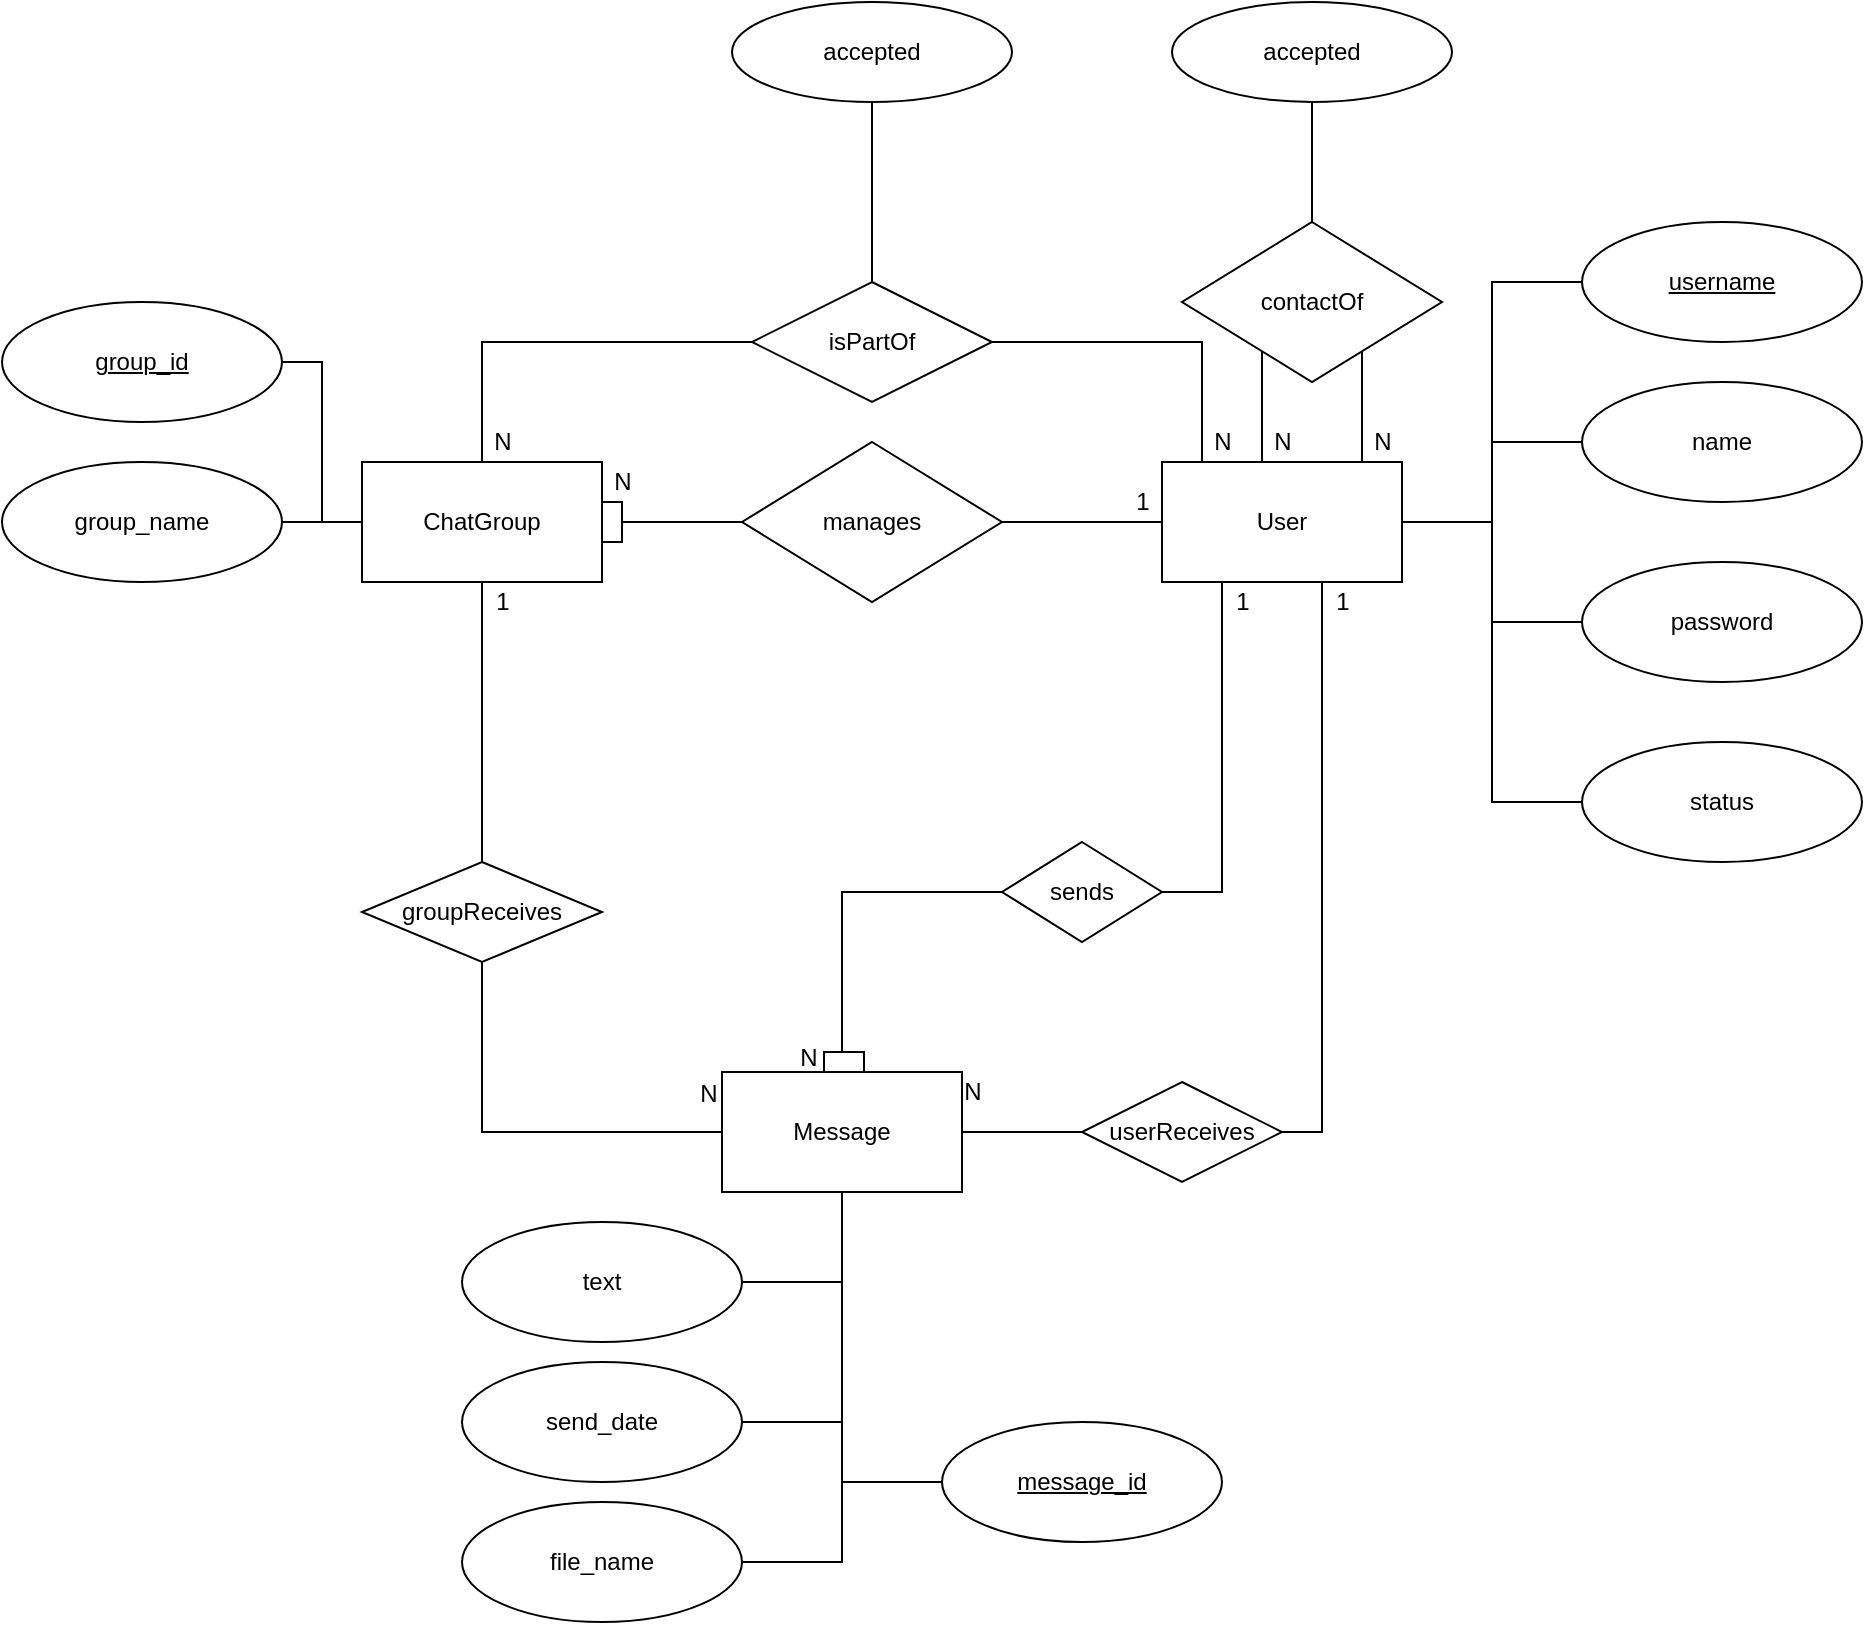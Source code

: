 <mxfile version="15.9.1" type="device"><diagram id="g-lxo4QBZGqu9dMdxUpc" name="Page-1"><mxGraphModel dx="2062" dy="772" grid="1" gridSize="10" guides="1" tooltips="1" connect="1" arrows="1" fold="1" page="1" pageScale="1" pageWidth="850" pageHeight="1100" math="0" shadow="0"><root><mxCell id="0"/><mxCell id="1" parent="0"/><mxCell id="m7dTiv6DA_554VAflTbL-1" style="edgeStyle=orthogonalEdgeStyle;rounded=0;orthogonalLoop=1;jettySize=auto;html=1;exitX=1;exitY=0.5;exitDx=0;exitDy=0;entryX=0;entryY=0.5;entryDx=0;entryDy=0;endArrow=none;endFill=0;" parent="1" source="m7dTiv6DA_554VAflTbL-11" target="m7dTiv6DA_554VAflTbL-19" edge="1"><mxGeometry relative="1" as="geometry"/></mxCell><mxCell id="m7dTiv6DA_554VAflTbL-2" style="edgeStyle=orthogonalEdgeStyle;rounded=0;orthogonalLoop=1;jettySize=auto;html=1;exitX=1;exitY=0.5;exitDx=0;exitDy=0;endArrow=none;endFill=0;" parent="1" source="m7dTiv6DA_554VAflTbL-11" target="m7dTiv6DA_554VAflTbL-18" edge="1"><mxGeometry relative="1" as="geometry"/></mxCell><mxCell id="m7dTiv6DA_554VAflTbL-3" style="edgeStyle=orthogonalEdgeStyle;rounded=0;orthogonalLoop=1;jettySize=auto;html=1;exitX=1;exitY=0.5;exitDx=0;exitDy=0;entryX=0;entryY=0.5;entryDx=0;entryDy=0;endArrow=none;endFill=0;" parent="1" source="m7dTiv6DA_554VAflTbL-11" target="m7dTiv6DA_554VAflTbL-17" edge="1"><mxGeometry relative="1" as="geometry"/></mxCell><mxCell id="m7dTiv6DA_554VAflTbL-4" style="edgeStyle=orthogonalEdgeStyle;rounded=0;orthogonalLoop=1;jettySize=auto;html=1;exitX=1;exitY=0.5;exitDx=0;exitDy=0;entryX=0;entryY=0.5;entryDx=0;entryDy=0;endArrow=none;endFill=0;" parent="1" source="m7dTiv6DA_554VAflTbL-11" target="m7dTiv6DA_554VAflTbL-23" edge="1"><mxGeometry relative="1" as="geometry"/></mxCell><mxCell id="m7dTiv6DA_554VAflTbL-5" style="edgeStyle=orthogonalEdgeStyle;rounded=0;orthogonalLoop=1;jettySize=auto;html=1;endArrow=none;endFill=0;entryX=1;entryY=1;entryDx=0;entryDy=0;" parent="1" source="m7dTiv6DA_554VAflTbL-11" target="m7dTiv6DA_554VAflTbL-25" edge="1"><mxGeometry relative="1" as="geometry"><Array as="points"><mxPoint x="1080" y="320"/></Array></mxGeometry></mxCell><mxCell id="m7dTiv6DA_554VAflTbL-7" style="edgeStyle=orthogonalEdgeStyle;rounded=0;orthogonalLoop=1;jettySize=auto;html=1;exitX=0;exitY=0.5;exitDx=0;exitDy=0;endArrow=none;endFill=0;" parent="1" source="m7dTiv6DA_554VAflTbL-11" target="m7dTiv6DA_554VAflTbL-30" edge="1"><mxGeometry relative="1" as="geometry"><Array as="points"><mxPoint x="920" y="410"/><mxPoint x="920" y="410"/></Array></mxGeometry></mxCell><mxCell id="m7dTiv6DA_554VAflTbL-9" style="edgeStyle=orthogonalEdgeStyle;rounded=0;orthogonalLoop=1;jettySize=auto;html=1;endArrow=none;endFill=0;entryX=1;entryY=0.5;entryDx=0;entryDy=0;" parent="1" source="m7dTiv6DA_554VAflTbL-11" target="fadl6H_afQ0UaAhuym79-29" edge="1"><mxGeometry relative="1" as="geometry"><mxPoint x="1030" y="715" as="targetPoint"/><Array as="points"><mxPoint x="1060" y="715"/></Array></mxGeometry></mxCell><mxCell id="m7dTiv6DA_554VAflTbL-10" style="edgeStyle=orthogonalEdgeStyle;rounded=0;orthogonalLoop=1;jettySize=auto;html=1;endArrow=none;endFill=0;" parent="1" source="m7dTiv6DA_554VAflTbL-11" target="m7dTiv6DA_554VAflTbL-49" edge="1"><mxGeometry relative="1" as="geometry"><Array as="points"><mxPoint x="1000" y="320"/></Array></mxGeometry></mxCell><mxCell id="m7dTiv6DA_554VAflTbL-11" value="User" style="rounded=0;whiteSpace=wrap;html=1;" parent="1" vertex="1"><mxGeometry x="980" y="380" width="120" height="60" as="geometry"/></mxCell><mxCell id="m7dTiv6DA_554VAflTbL-13" style="edgeStyle=orthogonalEdgeStyle;rounded=0;orthogonalLoop=1;jettySize=auto;html=1;endArrow=none;endFill=0;" parent="1" source="m7dTiv6DA_554VAflTbL-14" target="m7dTiv6DA_554VAflTbL-44" edge="1"><mxGeometry relative="1" as="geometry"><Array as="points"><mxPoint x="820" y="860"/></Array></mxGeometry></mxCell><mxCell id="m7dTiv6DA_554VAflTbL-14" value="send_date" style="ellipse;whiteSpace=wrap;html=1;" parent="1" vertex="1"><mxGeometry x="630" y="830" width="140" height="60" as="geometry"/></mxCell><mxCell id="m7dTiv6DA_554VAflTbL-15" value="group_id" style="ellipse;whiteSpace=wrap;html=1;fontStyle=4" parent="1" vertex="1"><mxGeometry x="400" y="300" width="140" height="60" as="geometry"/></mxCell><mxCell id="m7dTiv6DA_554VAflTbL-16" value="text" style="ellipse;whiteSpace=wrap;html=1;" parent="1" vertex="1"><mxGeometry x="630" y="760" width="140" height="60" as="geometry"/></mxCell><mxCell id="m7dTiv6DA_554VAflTbL-17" value="password" style="ellipse;whiteSpace=wrap;html=1;" parent="1" vertex="1"><mxGeometry x="1190" y="430" width="140" height="60" as="geometry"/></mxCell><mxCell id="m7dTiv6DA_554VAflTbL-18" value="name" style="ellipse;whiteSpace=wrap;html=1;" parent="1" vertex="1"><mxGeometry x="1190" y="340" width="140" height="60" as="geometry"/></mxCell><mxCell id="m7dTiv6DA_554VAflTbL-19" value="&lt;u&gt;username&lt;/u&gt;" style="ellipse;whiteSpace=wrap;html=1;" parent="1" vertex="1"><mxGeometry x="1190" y="260" width="140" height="60" as="geometry"/></mxCell><mxCell id="m7dTiv6DA_554VAflTbL-21" style="edgeStyle=orthogonalEdgeStyle;rounded=0;orthogonalLoop=1;jettySize=auto;html=1;exitX=1;exitY=0.5;exitDx=0;exitDy=0;endArrow=none;endFill=0;" parent="1" source="m7dTiv6DA_554VAflTbL-22" target="m7dTiv6DA_554VAflTbL-44" edge="1"><mxGeometry relative="1" as="geometry"><Array as="points"><mxPoint x="820" y="930"/></Array></mxGeometry></mxCell><mxCell id="m7dTiv6DA_554VAflTbL-22" value="file_name" style="ellipse;whiteSpace=wrap;html=1;" parent="1" vertex="1"><mxGeometry x="630" y="900" width="140" height="60" as="geometry"/></mxCell><mxCell id="m7dTiv6DA_554VAflTbL-23" value="status" style="ellipse;whiteSpace=wrap;html=1;" parent="1" vertex="1"><mxGeometry x="1190" y="520" width="140" height="60" as="geometry"/></mxCell><mxCell id="m7dTiv6DA_554VAflTbL-24" style="edgeStyle=orthogonalEdgeStyle;rounded=0;orthogonalLoop=1;jettySize=auto;html=1;endArrow=none;endFill=0;" parent="1" source="m7dTiv6DA_554VAflTbL-25" target="m7dTiv6DA_554VAflTbL-11" edge="1"><mxGeometry relative="1" as="geometry"><Array as="points"><mxPoint x="1030" y="350"/><mxPoint x="1030" y="350"/></Array></mxGeometry></mxCell><mxCell id="m7dTiv6DA_554VAflTbL-25" value="contactOf" style="rhombus;whiteSpace=wrap;html=1;" parent="1" vertex="1"><mxGeometry x="990" y="260" width="130" height="80" as="geometry"/></mxCell><mxCell id="m7dTiv6DA_554VAflTbL-26" style="edgeStyle=orthogonalEdgeStyle;rounded=0;orthogonalLoop=1;jettySize=auto;html=1;exitX=0;exitY=0.5;exitDx=0;exitDy=0;endArrow=none;endFill=0;" parent="1" source="m7dTiv6DA_554VAflTbL-28" target="m7dTiv6DA_554VAflTbL-31" edge="1"><mxGeometry relative="1" as="geometry"/></mxCell><mxCell id="m7dTiv6DA_554VAflTbL-27" style="edgeStyle=orthogonalEdgeStyle;rounded=0;orthogonalLoop=1;jettySize=auto;html=1;exitX=0;exitY=0.5;exitDx=0;exitDy=0;endArrow=none;endFill=0;" parent="1" source="m7dTiv6DA_554VAflTbL-28" target="m7dTiv6DA_554VAflTbL-15" edge="1"><mxGeometry relative="1" as="geometry"><Array as="points"><mxPoint x="560" y="410"/><mxPoint x="560" y="330"/></Array></mxGeometry></mxCell><mxCell id="m7dTiv6DA_554VAflTbL-28" value="ChatGroup" style="rounded=0;whiteSpace=wrap;html=1;" parent="1" vertex="1"><mxGeometry x="580" y="380" width="120" height="60" as="geometry"/></mxCell><mxCell id="m7dTiv6DA_554VAflTbL-29" style="edgeStyle=orthogonalEdgeStyle;rounded=0;orthogonalLoop=1;jettySize=auto;html=1;exitX=0;exitY=0.5;exitDx=0;exitDy=0;endArrow=none;endFill=0;" parent="1" source="m7dTiv6DA_554VAflTbL-30" target="m7dTiv6DA_554VAflTbL-28" edge="1"><mxGeometry relative="1" as="geometry"/></mxCell><mxCell id="m7dTiv6DA_554VAflTbL-30" value="manages" style="rhombus;whiteSpace=wrap;html=1;" parent="1" vertex="1"><mxGeometry x="770" y="370" width="130" height="80" as="geometry"/></mxCell><mxCell id="m7dTiv6DA_554VAflTbL-31" value="group_name" style="ellipse;whiteSpace=wrap;html=1;" parent="1" vertex="1"><mxGeometry x="400" y="380" width="140" height="60" as="geometry"/></mxCell><mxCell id="m7dTiv6DA_554VAflTbL-41" style="edgeStyle=orthogonalEdgeStyle;rounded=0;orthogonalLoop=1;jettySize=auto;html=1;endArrow=none;endFill=0;entryX=0.5;entryY=1;entryDx=0;entryDy=0;" parent="1" source="fadl6H_afQ0UaAhuym79-1" target="m7dTiv6DA_554VAflTbL-28" edge="1"><mxGeometry relative="1" as="geometry"><mxPoint x="640" y="600" as="targetPoint"/></mxGeometry></mxCell><mxCell id="m7dTiv6DA_554VAflTbL-43" style="edgeStyle=orthogonalEdgeStyle;rounded=0;orthogonalLoop=1;jettySize=auto;html=1;endArrow=none;endFill=0;" parent="1" source="m7dTiv6DA_554VAflTbL-44" target="m7dTiv6DA_554VAflTbL-16" edge="1"><mxGeometry relative="1" as="geometry"><Array as="points"><mxPoint x="820" y="790"/></Array></mxGeometry></mxCell><mxCell id="m7dTiv6DA_554VAflTbL-44" value="Message" style="rounded=0;whiteSpace=wrap;html=1;" parent="1" vertex="1"><mxGeometry x="760" y="685" width="120" height="60" as="geometry"/></mxCell><mxCell id="m7dTiv6DA_554VAflTbL-45" style="edgeStyle=orthogonalEdgeStyle;rounded=0;orthogonalLoop=1;jettySize=auto;html=1;exitX=0;exitY=0.5;exitDx=0;exitDy=0;endArrow=none;endFill=0;" parent="1" source="fadl6H_afQ0UaAhuym79-29" target="m7dTiv6DA_554VAflTbL-44" edge="1"><mxGeometry relative="1" as="geometry"><mxPoint x="950" y="715" as="sourcePoint"/></mxGeometry></mxCell><mxCell id="m7dTiv6DA_554VAflTbL-48" style="edgeStyle=orthogonalEdgeStyle;rounded=0;orthogonalLoop=1;jettySize=auto;html=1;exitX=0;exitY=0.5;exitDx=0;exitDy=0;endArrow=none;endFill=0;" parent="1" source="m7dTiv6DA_554VAflTbL-49" target="m7dTiv6DA_554VAflTbL-28" edge="1"><mxGeometry relative="1" as="geometry"/></mxCell><mxCell id="m7dTiv6DA_554VAflTbL-49" value="isPartOf" style="rhombus;whiteSpace=wrap;html=1;" parent="1" vertex="1"><mxGeometry x="775" y="290" width="120" height="60" as="geometry"/></mxCell><mxCell id="KzjYcBgIIij4kMJgbuBw-1" value="accepted" style="ellipse;whiteSpace=wrap;html=1;" parent="1" vertex="1"><mxGeometry x="985" y="150" width="140" height="50" as="geometry"/></mxCell><mxCell id="KzjYcBgIIij4kMJgbuBw-3" value="" style="endArrow=none;html=1;rounded=0;strokeColor=default;entryX=0.5;entryY=1;entryDx=0;entryDy=0;exitX=0.5;exitY=0;exitDx=0;exitDy=0;" parent="1" source="m7dTiv6DA_554VAflTbL-25" target="KzjYcBgIIij4kMJgbuBw-1" edge="1"><mxGeometry width="50" height="50" relative="1" as="geometry"><mxPoint x="1030" y="260" as="sourcePoint"/><mxPoint x="1080" y="210" as="targetPoint"/></mxGeometry></mxCell><mxCell id="KzjYcBgIIij4kMJgbuBw-7" value="" style="endArrow=none;html=1;rounded=0;strokeColor=default;exitX=0.5;exitY=0;exitDx=0;exitDy=0;entryX=0;entryY=0.5;entryDx=0;entryDy=0;" parent="1" source="m7dTiv6DA_554VAflTbL-44" target="fadl6H_afQ0UaAhuym79-27" edge="1"><mxGeometry width="50" height="50" relative="1" as="geometry"><mxPoint x="800" y="600" as="sourcePoint"/><mxPoint x="895" y="595" as="targetPoint"/><Array as="points"><mxPoint x="820" y="595"/></Array></mxGeometry></mxCell><mxCell id="KzjYcBgIIij4kMJgbuBw-9" value="" style="endArrow=none;html=1;rounded=0;strokeColor=default;exitX=0.25;exitY=1;exitDx=0;exitDy=0;entryX=1;entryY=0.5;entryDx=0;entryDy=0;" parent="1" source="m7dTiv6DA_554VAflTbL-11" target="fadl6H_afQ0UaAhuym79-27" edge="1"><mxGeometry width="50" height="50" relative="1" as="geometry"><mxPoint x="830" y="695" as="sourcePoint"/><mxPoint x="995" y="595" as="targetPoint"/><Array as="points"><mxPoint x="1010" y="595"/></Array></mxGeometry></mxCell><mxCell id="KzjYcBgIIij4kMJgbuBw-14" value="N" style="text;html=1;align=center;verticalAlign=middle;resizable=0;points=[];autosize=1;strokeColor=none;fillColor=none;" parent="1" vertex="1"><mxGeometry x="1000" y="360" width="20" height="20" as="geometry"/></mxCell><mxCell id="KzjYcBgIIij4kMJgbuBw-16" value="1" style="text;html=1;align=center;verticalAlign=middle;resizable=0;points=[];autosize=1;strokeColor=none;fillColor=none;" parent="1" vertex="1"><mxGeometry x="960" y="390" width="20" height="20" as="geometry"/></mxCell><mxCell id="KzjYcBgIIij4kMJgbuBw-17" value="N" style="text;html=1;align=center;verticalAlign=middle;resizable=0;points=[];autosize=1;strokeColor=none;fillColor=none;" parent="1" vertex="1"><mxGeometry x="700" y="380" width="20" height="20" as="geometry"/></mxCell><mxCell id="KzjYcBgIIij4kMJgbuBw-18" value="N" style="text;html=1;align=center;verticalAlign=middle;resizable=0;points=[];autosize=1;strokeColor=none;fillColor=none;" parent="1" vertex="1"><mxGeometry x="1030" y="360" width="20" height="20" as="geometry"/></mxCell><mxCell id="KzjYcBgIIij4kMJgbuBw-19" value="N" style="text;html=1;align=center;verticalAlign=middle;resizable=0;points=[];autosize=1;strokeColor=none;fillColor=none;" parent="1" vertex="1"><mxGeometry x="1080" y="360" width="20" height="20" as="geometry"/></mxCell><mxCell id="KzjYcBgIIij4kMJgbuBw-20" value="N" style="text;html=1;align=center;verticalAlign=middle;resizable=0;points=[];autosize=1;strokeColor=none;fillColor=none;" parent="1" vertex="1"><mxGeometry x="743" y="686" width="20" height="20" as="geometry"/></mxCell><mxCell id="KzjYcBgIIij4kMJgbuBw-21" value="N" style="text;html=1;align=center;verticalAlign=middle;resizable=0;points=[];autosize=1;strokeColor=none;fillColor=none;" parent="1" vertex="1"><mxGeometry x="640" y="360" width="20" height="20" as="geometry"/></mxCell><mxCell id="KzjYcBgIIij4kMJgbuBw-22" value="N" style="text;html=1;align=center;verticalAlign=middle;resizable=0;points=[];autosize=1;strokeColor=none;fillColor=none;" parent="1" vertex="1"><mxGeometry x="875" y="685" width="20" height="20" as="geometry"/></mxCell><mxCell id="KzjYcBgIIij4kMJgbuBw-24" value="1" style="text;html=1;align=center;verticalAlign=middle;resizable=0;points=[];autosize=1;strokeColor=none;fillColor=none;" parent="1" vertex="1"><mxGeometry x="1060" y="440" width="20" height="20" as="geometry"/></mxCell><mxCell id="KzjYcBgIIij4kMJgbuBw-25" value="N" style="text;html=1;align=center;verticalAlign=middle;resizable=0;points=[];autosize=1;strokeColor=none;fillColor=none;" parent="1" vertex="1"><mxGeometry x="793" y="668" width="20" height="20" as="geometry"/></mxCell><mxCell id="KzjYcBgIIij4kMJgbuBw-26" value="1" style="text;html=1;align=center;verticalAlign=middle;resizable=0;points=[];autosize=1;strokeColor=none;fillColor=none;" parent="1" vertex="1"><mxGeometry x="1010" y="440" width="20" height="20" as="geometry"/></mxCell><mxCell id="KzjYcBgIIij4kMJgbuBw-30" value="&lt;u&gt;message_id&lt;/u&gt;" style="ellipse;whiteSpace=wrap;html=1;" parent="1" vertex="1"><mxGeometry x="870" y="860" width="140" height="60" as="geometry"/></mxCell><mxCell id="KzjYcBgIIij4kMJgbuBw-31" value="" style="endArrow=none;html=1;rounded=0;strokeColor=default;entryX=0;entryY=0.5;entryDx=0;entryDy=0;" parent="1" target="KzjYcBgIIij4kMJgbuBw-30" edge="1"><mxGeometry width="50" height="50" relative="1" as="geometry"><mxPoint x="820" y="890" as="sourcePoint"/><mxPoint x="880" y="830" as="targetPoint"/></mxGeometry></mxCell><mxCell id="fadl6H_afQ0UaAhuym79-1" value="groupReceives" style="rhombus;whiteSpace=wrap;html=1;" parent="1" vertex="1"><mxGeometry x="580" y="580" width="120" height="50" as="geometry"/></mxCell><mxCell id="fadl6H_afQ0UaAhuym79-2" value="" style="rounded=0;whiteSpace=wrap;html=1;rotation=90;" parent="1" vertex="1"><mxGeometry x="695" y="405" width="20" height="10" as="geometry"/></mxCell><mxCell id="fadl6H_afQ0UaAhuym79-19" value="" style="rounded=0;whiteSpace=wrap;html=1;rotation=0;" parent="1" vertex="1"><mxGeometry x="811" y="675" width="20" height="10" as="geometry"/></mxCell><mxCell id="fadl6H_afQ0UaAhuym79-22" value="" style="endArrow=none;html=1;rounded=0;entryX=0.5;entryY=1;entryDx=0;entryDy=0;exitX=0;exitY=0.5;exitDx=0;exitDy=0;" parent="1" source="m7dTiv6DA_554VAflTbL-44" target="fadl6H_afQ0UaAhuym79-1" edge="1"><mxGeometry width="50" height="50" relative="1" as="geometry"><mxPoint x="830" y="730" as="sourcePoint"/><mxPoint x="880" y="680" as="targetPoint"/><Array as="points"><mxPoint x="640" y="715"/></Array></mxGeometry></mxCell><mxCell id="fadl6H_afQ0UaAhuym79-23" value="1" style="text;html=1;align=center;verticalAlign=middle;resizable=0;points=[];autosize=1;strokeColor=none;fillColor=none;" parent="1" vertex="1"><mxGeometry x="640" y="440" width="20" height="20" as="geometry"/></mxCell><mxCell id="fadl6H_afQ0UaAhuym79-27" value="sends" style="rhombus;whiteSpace=wrap;html=1;" parent="1" vertex="1"><mxGeometry x="900" y="570" width="80" height="50" as="geometry"/></mxCell><mxCell id="fadl6H_afQ0UaAhuym79-29" value="userReceives" style="rhombus;whiteSpace=wrap;html=1;" parent="1" vertex="1"><mxGeometry x="940" y="690" width="100" height="50" as="geometry"/></mxCell><mxCell id="Z_2yTxhMUbPc9uRCRLi5-4" style="edgeStyle=orthogonalEdgeStyle;rounded=0;orthogonalLoop=1;jettySize=auto;html=1;endArrow=none;endFill=0;" edge="1" parent="1" source="Z_2yTxhMUbPc9uRCRLi5-3" target="m7dTiv6DA_554VAflTbL-49"><mxGeometry relative="1" as="geometry"/></mxCell><mxCell id="Z_2yTxhMUbPc9uRCRLi5-3" value="accepted" style="ellipse;whiteSpace=wrap;html=1;" vertex="1" parent="1"><mxGeometry x="765" y="150" width="140" height="50" as="geometry"/></mxCell></root></mxGraphModel></diagram></mxfile>
